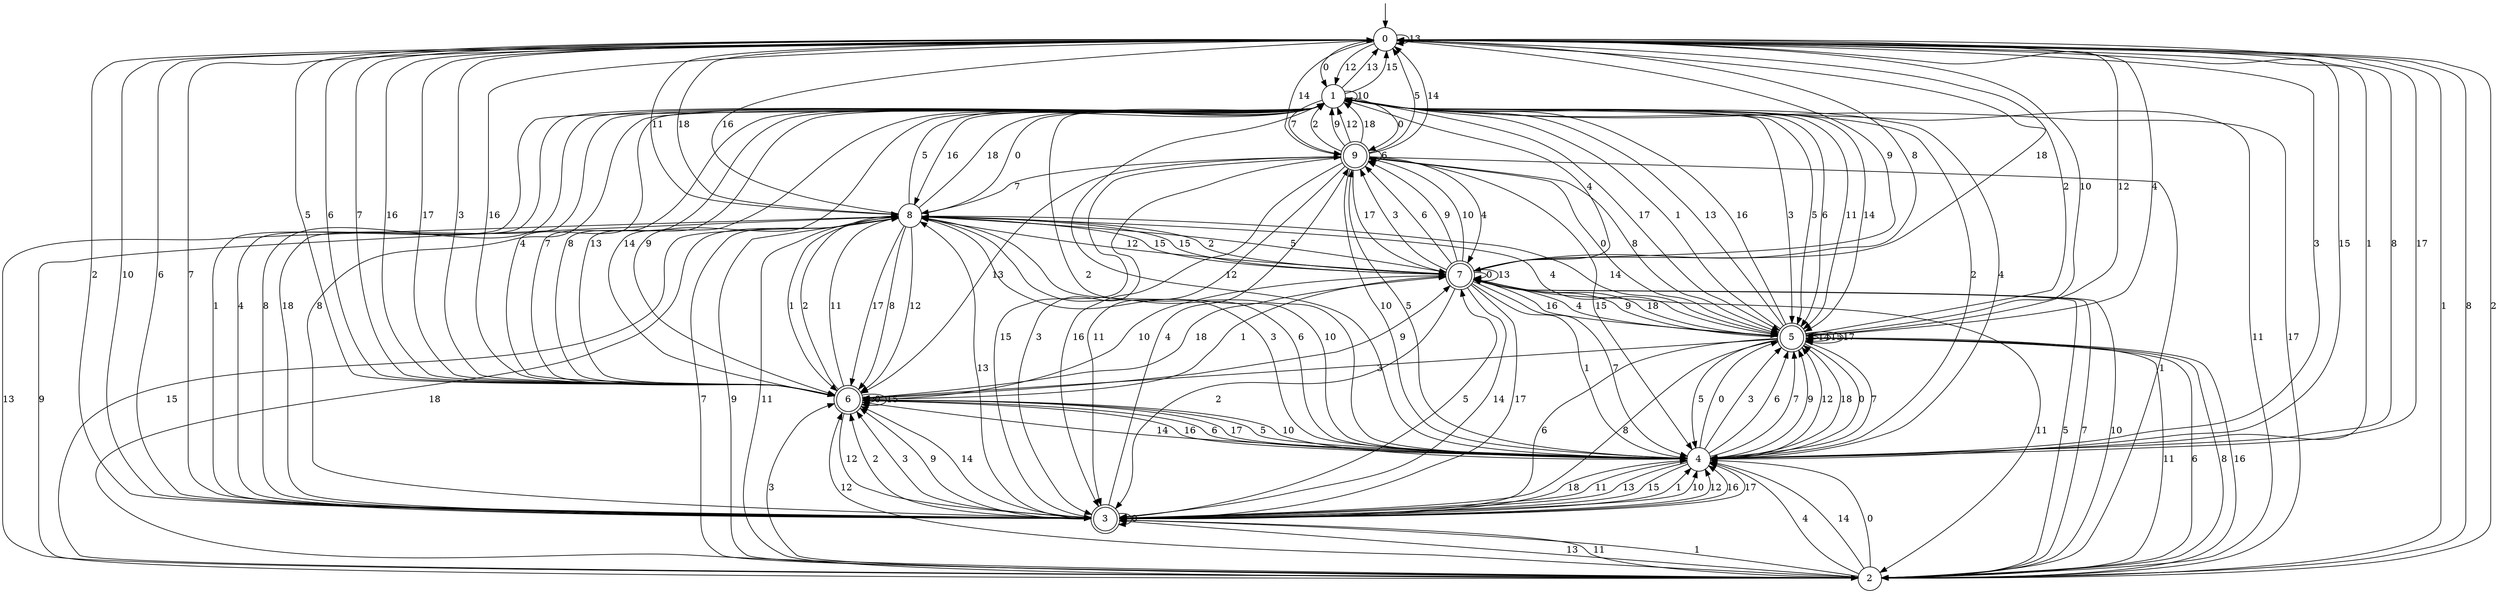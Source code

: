 digraph g {

	s0 [shape="circle" label="0"];
	s1 [shape="circle" label="1"];
	s2 [shape="circle" label="2"];
	s3 [shape="doublecircle" label="3"];
	s4 [shape="circle" label="4"];
	s5 [shape="doublecircle" label="5"];
	s6 [shape="doublecircle" label="6"];
	s7 [shape="doublecircle" label="7"];
	s8 [shape="circle" label="8"];
	s9 [shape="doublecircle" label="9"];
	s0 -> s1 [label="0"];
	s0 -> s2 [label="1"];
	s0 -> s3 [label="2"];
	s0 -> s4 [label="3"];
	s0 -> s5 [label="4"];
	s0 -> s6 [label="5"];
	s0 -> s6 [label="6"];
	s0 -> s6 [label="7"];
	s0 -> s2 [label="8"];
	s0 -> s7 [label="9"];
	s0 -> s3 [label="10"];
	s0 -> s8 [label="11"];
	s0 -> s1 [label="12"];
	s0 -> s0 [label="13"];
	s0 -> s9 [label="14"];
	s0 -> s4 [label="15"];
	s0 -> s6 [label="16"];
	s0 -> s6 [label="17"];
	s0 -> s8 [label="18"];
	s1 -> s9 [label="0"];
	s1 -> s3 [label="1"];
	s1 -> s4 [label="2"];
	s1 -> s5 [label="3"];
	s1 -> s3 [label="4"];
	s1 -> s5 [label="5"];
	s1 -> s5 [label="6"];
	s1 -> s9 [label="7"];
	s1 -> s3 [label="8"];
	s1 -> s6 [label="9"];
	s1 -> s1 [label="10"];
	s1 -> s5 [label="11"];
	s1 -> s4 [label="12"];
	s1 -> s0 [label="13"];
	s1 -> s5 [label="14"];
	s1 -> s0 [label="15"];
	s1 -> s8 [label="16"];
	s1 -> s5 [label="17"];
	s1 -> s3 [label="18"];
	s2 -> s4 [label="0"];
	s2 -> s3 [label="1"];
	s2 -> s0 [label="2"];
	s2 -> s6 [label="3"];
	s2 -> s4 [label="4"];
	s2 -> s7 [label="5"];
	s2 -> s5 [label="6"];
	s2 -> s7 [label="7"];
	s2 -> s5 [label="8"];
	s2 -> s8 [label="9"];
	s2 -> s7 [label="10"];
	s2 -> s1 [label="11"];
	s2 -> s6 [label="12"];
	s2 -> s3 [label="13"];
	s2 -> s4 [label="14"];
	s2 -> s8 [label="15"];
	s2 -> s5 [label="16"];
	s2 -> s1 [label="17"];
	s2 -> s8 [label="18"];
	s3 -> s3 [label="0"];
	s3 -> s4 [label="1"];
	s3 -> s6 [label="2"];
	s3 -> s6 [label="3"];
	s3 -> s9 [label="4"];
	s3 -> s7 [label="5"];
	s3 -> s0 [label="6"];
	s3 -> s0 [label="7"];
	s3 -> s1 [label="8"];
	s3 -> s6 [label="9"];
	s3 -> s4 [label="10"];
	s3 -> s2 [label="11"];
	s3 -> s4 [label="12"];
	s3 -> s8 [label="13"];
	s3 -> s6 [label="14"];
	s3 -> s9 [label="15"];
	s3 -> s4 [label="16"];
	s3 -> s4 [label="17"];
	s3 -> s4 [label="18"];
	s4 -> s5 [label="0"];
	s4 -> s0 [label="1"];
	s4 -> s1 [label="2"];
	s4 -> s5 [label="3"];
	s4 -> s1 [label="4"];
	s4 -> s9 [label="5"];
	s4 -> s5 [label="6"];
	s4 -> s5 [label="7"];
	s4 -> s0 [label="8"];
	s4 -> s5 [label="9"];
	s4 -> s6 [label="10"];
	s4 -> s3 [label="11"];
	s4 -> s5 [label="12"];
	s4 -> s3 [label="13"];
	s4 -> s6 [label="14"];
	s4 -> s3 [label="15"];
	s4 -> s6 [label="16"];
	s4 -> s0 [label="17"];
	s4 -> s5 [label="18"];
	s5 -> s4 [label="0"];
	s5 -> s1 [label="1"];
	s5 -> s0 [label="2"];
	s5 -> s6 [label="3"];
	s5 -> s7 [label="4"];
	s5 -> s4 [label="5"];
	s5 -> s3 [label="6"];
	s5 -> s4 [label="7"];
	s5 -> s3 [label="8"];
	s5 -> s7 [label="9"];
	s5 -> s0 [label="10"];
	s5 -> s2 [label="11"];
	s5 -> s0 [label="12"];
	s5 -> s1 [label="13"];
	s5 -> s5 [label="14"];
	s5 -> s5 [label="15"];
	s5 -> s1 [label="16"];
	s5 -> s5 [label="17"];
	s5 -> s7 [label="18"];
	s6 -> s6 [label="0"];
	s6 -> s7 [label="1"];
	s6 -> s8 [label="2"];
	s6 -> s0 [label="3"];
	s6 -> s1 [label="4"];
	s6 -> s4 [label="5"];
	s6 -> s4 [label="6"];
	s6 -> s1 [label="7"];
	s6 -> s1 [label="8"];
	s6 -> s7 [label="9"];
	s6 -> s7 [label="10"];
	s6 -> s8 [label="11"];
	s6 -> s3 [label="12"];
	s6 -> s1 [label="13"];
	s6 -> s1 [label="14"];
	s6 -> s6 [label="15"];
	s6 -> s0 [label="16"];
	s6 -> s4 [label="17"];
	s6 -> s7 [label="18"];
	s7 -> s7 [label="0"];
	s7 -> s4 [label="1"];
	s7 -> s3 [label="2"];
	s7 -> s9 [label="3"];
	s7 -> s1 [label="4"];
	s7 -> s8 [label="5"];
	s7 -> s9 [label="6"];
	s7 -> s4 [label="7"];
	s7 -> s0 [label="8"];
	s7 -> s9 [label="9"];
	s7 -> s9 [label="10"];
	s7 -> s2 [label="11"];
	s7 -> s8 [label="12"];
	s7 -> s7 [label="13"];
	s7 -> s3 [label="14"];
	s7 -> s8 [label="15"];
	s7 -> s5 [label="16"];
	s7 -> s3 [label="17"];
	s7 -> s0 [label="18"];
	s8 -> s1 [label="0"];
	s8 -> s6 [label="1"];
	s8 -> s7 [label="2"];
	s8 -> s4 [label="3"];
	s8 -> s5 [label="4"];
	s8 -> s1 [label="5"];
	s8 -> s4 [label="6"];
	s8 -> s2 [label="7"];
	s8 -> s6 [label="8"];
	s8 -> s2 [label="9"];
	s8 -> s4 [label="10"];
	s8 -> s2 [label="11"];
	s8 -> s6 [label="12"];
	s8 -> s2 [label="13"];
	s8 -> s5 [label="14"];
	s8 -> s7 [label="15"];
	s8 -> s0 [label="16"];
	s8 -> s6 [label="17"];
	s8 -> s1 [label="18"];
	s9 -> s5 [label="0"];
	s9 -> s2 [label="1"];
	s9 -> s1 [label="2"];
	s9 -> s3 [label="3"];
	s9 -> s7 [label="4"];
	s9 -> s0 [label="5"];
	s9 -> s9 [label="6"];
	s9 -> s8 [label="7"];
	s9 -> s5 [label="8"];
	s9 -> s1 [label="9"];
	s9 -> s4 [label="10"];
	s9 -> s3 [label="11"];
	s9 -> s1 [label="12"];
	s9 -> s6 [label="13"];
	s9 -> s0 [label="14"];
	s9 -> s4 [label="15"];
	s9 -> s3 [label="16"];
	s9 -> s7 [label="17"];
	s9 -> s1 [label="18"];

__start0 [label="" shape="none" width="0" height="0"];
__start0 -> s0;

}
